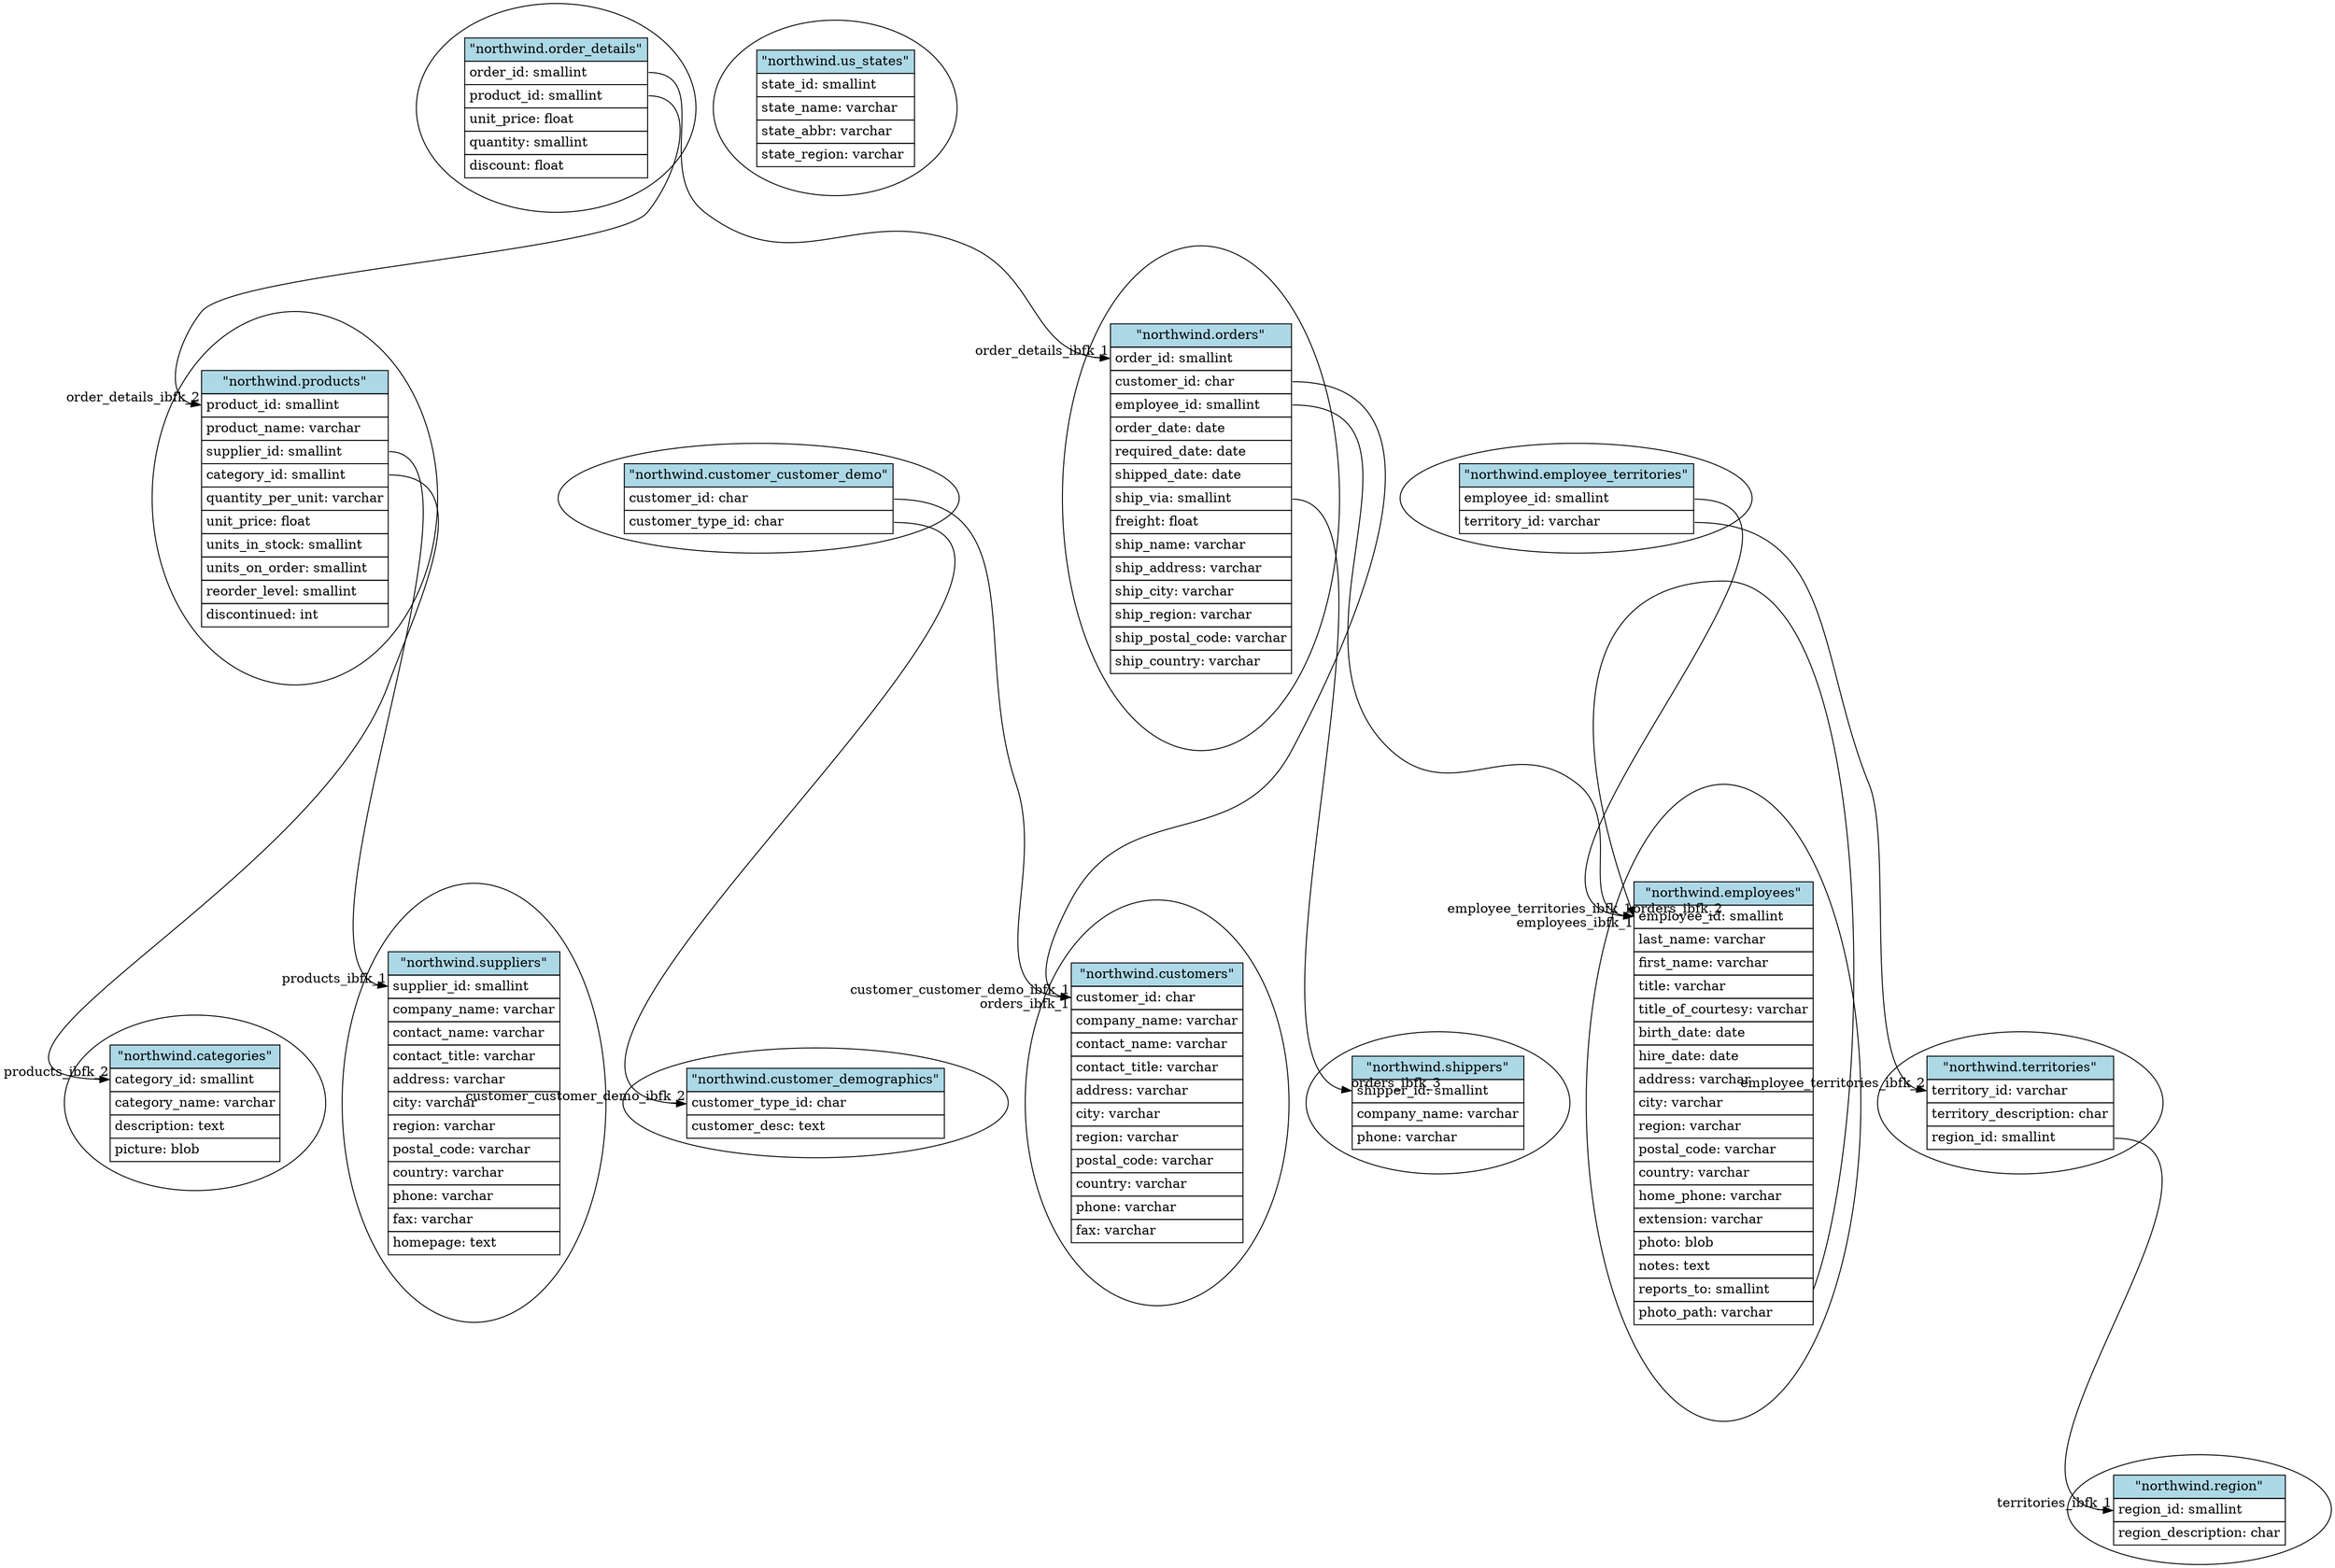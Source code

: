 // Generated by dbtpl for the northwind schema.
digraph northwind {
	// Nodes (tables)
	"northwind.categories" [ label=<
		<table border="0" cellborder="1" cellspacing="0" cellpadding="4">
		<tr><td bgcolor="lightblue">"northwind.categories"</td></tr>
		<tr><td align="left" PORT="category_id">category_id: smallint</td></tr>
		<tr><td align="left" PORT="category_name">category_name: varchar</td></tr>
		<tr><td align="left" PORT="description">description: text</td></tr>
		<tr><td align="left" PORT="picture">picture: blob</td></tr>
		</table>> ]
	
	"northwind.customer_customer_demo" [ label=<
		<table border="0" cellborder="1" cellspacing="0" cellpadding="4">
		<tr><td bgcolor="lightblue">"northwind.customer_customer_demo"</td></tr>
		<tr><td align="left" PORT="customer_id">customer_id: char</td></tr>
		<tr><td align="left" PORT="customer_type_id">customer_type_id: char</td></tr>
		</table>> ]
	
	"northwind.customer_demographics" [ label=<
		<table border="0" cellborder="1" cellspacing="0" cellpadding="4">
		<tr><td bgcolor="lightblue">"northwind.customer_demographics"</td></tr>
		<tr><td align="left" PORT="customer_type_id">customer_type_id: char</td></tr>
		<tr><td align="left" PORT="customer_desc">customer_desc: text</td></tr>
		</table>> ]
	
	"northwind.customers" [ label=<
		<table border="0" cellborder="1" cellspacing="0" cellpadding="4">
		<tr><td bgcolor="lightblue">"northwind.customers"</td></tr>
		<tr><td align="left" PORT="customer_id">customer_id: char</td></tr>
		<tr><td align="left" PORT="company_name">company_name: varchar</td></tr>
		<tr><td align="left" PORT="contact_name">contact_name: varchar</td></tr>
		<tr><td align="left" PORT="contact_title">contact_title: varchar</td></tr>
		<tr><td align="left" PORT="address">address: varchar</td></tr>
		<tr><td align="left" PORT="city">city: varchar</td></tr>
		<tr><td align="left" PORT="region">region: varchar</td></tr>
		<tr><td align="left" PORT="postal_code">postal_code: varchar</td></tr>
		<tr><td align="left" PORT="country">country: varchar</td></tr>
		<tr><td align="left" PORT="phone">phone: varchar</td></tr>
		<tr><td align="left" PORT="fax">fax: varchar</td></tr>
		</table>> ]
	
	"northwind.employee_territories" [ label=<
		<table border="0" cellborder="1" cellspacing="0" cellpadding="4">
		<tr><td bgcolor="lightblue">"northwind.employee_territories"</td></tr>
		<tr><td align="left" PORT="employee_id">employee_id: smallint</td></tr>
		<tr><td align="left" PORT="territory_id">territory_id: varchar</td></tr>
		</table>> ]
	
	"northwind.employees" [ label=<
		<table border="0" cellborder="1" cellspacing="0" cellpadding="4">
		<tr><td bgcolor="lightblue">"northwind.employees"</td></tr>
		<tr><td align="left" PORT="employee_id">employee_id: smallint</td></tr>
		<tr><td align="left" PORT="last_name">last_name: varchar</td></tr>
		<tr><td align="left" PORT="first_name">first_name: varchar</td></tr>
		<tr><td align="left" PORT="title">title: varchar</td></tr>
		<tr><td align="left" PORT="title_of_courtesy">title_of_courtesy: varchar</td></tr>
		<tr><td align="left" PORT="birth_date">birth_date: date</td></tr>
		<tr><td align="left" PORT="hire_date">hire_date: date</td></tr>
		<tr><td align="left" PORT="address">address: varchar</td></tr>
		<tr><td align="left" PORT="city">city: varchar</td></tr>
		<tr><td align="left" PORT="region">region: varchar</td></tr>
		<tr><td align="left" PORT="postal_code">postal_code: varchar</td></tr>
		<tr><td align="left" PORT="country">country: varchar</td></tr>
		<tr><td align="left" PORT="home_phone">home_phone: varchar</td></tr>
		<tr><td align="left" PORT="extension">extension: varchar</td></tr>
		<tr><td align="left" PORT="photo">photo: blob</td></tr>
		<tr><td align="left" PORT="notes">notes: text</td></tr>
		<tr><td align="left" PORT="reports_to">reports_to: smallint</td></tr>
		<tr><td align="left" PORT="photo_path">photo_path: varchar</td></tr>
		</table>> ]
	
	"northwind.order_details" [ label=<
		<table border="0" cellborder="1" cellspacing="0" cellpadding="4">
		<tr><td bgcolor="lightblue">"northwind.order_details"</td></tr>
		<tr><td align="left" PORT="order_id">order_id: smallint</td></tr>
		<tr><td align="left" PORT="product_id">product_id: smallint</td></tr>
		<tr><td align="left" PORT="unit_price">unit_price: float</td></tr>
		<tr><td align="left" PORT="quantity">quantity: smallint</td></tr>
		<tr><td align="left" PORT="discount">discount: float</td></tr>
		</table>> ]
	
	"northwind.orders" [ label=<
		<table border="0" cellborder="1" cellspacing="0" cellpadding="4">
		<tr><td bgcolor="lightblue">"northwind.orders"</td></tr>
		<tr><td align="left" PORT="order_id">order_id: smallint</td></tr>
		<tr><td align="left" PORT="customer_id">customer_id: char</td></tr>
		<tr><td align="left" PORT="employee_id">employee_id: smallint</td></tr>
		<tr><td align="left" PORT="order_date">order_date: date</td></tr>
		<tr><td align="left" PORT="required_date">required_date: date</td></tr>
		<tr><td align="left" PORT="shipped_date">shipped_date: date</td></tr>
		<tr><td align="left" PORT="ship_via">ship_via: smallint</td></tr>
		<tr><td align="left" PORT="freight">freight: float</td></tr>
		<tr><td align="left" PORT="ship_name">ship_name: varchar</td></tr>
		<tr><td align="left" PORT="ship_address">ship_address: varchar</td></tr>
		<tr><td align="left" PORT="ship_city">ship_city: varchar</td></tr>
		<tr><td align="left" PORT="ship_region">ship_region: varchar</td></tr>
		<tr><td align="left" PORT="ship_postal_code">ship_postal_code: varchar</td></tr>
		<tr><td align="left" PORT="ship_country">ship_country: varchar</td></tr>
		</table>> ]
	
	"northwind.products" [ label=<
		<table border="0" cellborder="1" cellspacing="0" cellpadding="4">
		<tr><td bgcolor="lightblue">"northwind.products"</td></tr>
		<tr><td align="left" PORT="product_id">product_id: smallint</td></tr>
		<tr><td align="left" PORT="product_name">product_name: varchar</td></tr>
		<tr><td align="left" PORT="supplier_id">supplier_id: smallint</td></tr>
		<tr><td align="left" PORT="category_id">category_id: smallint</td></tr>
		<tr><td align="left" PORT="quantity_per_unit">quantity_per_unit: varchar</td></tr>
		<tr><td align="left" PORT="unit_price">unit_price: float</td></tr>
		<tr><td align="left" PORT="units_in_stock">units_in_stock: smallint</td></tr>
		<tr><td align="left" PORT="units_on_order">units_on_order: smallint</td></tr>
		<tr><td align="left" PORT="reorder_level">reorder_level: smallint</td></tr>
		<tr><td align="left" PORT="discontinued">discontinued: int</td></tr>
		</table>> ]
	
	"northwind.region" [ label=<
		<table border="0" cellborder="1" cellspacing="0" cellpadding="4">
		<tr><td bgcolor="lightblue">"northwind.region"</td></tr>
		<tr><td align="left" PORT="region_id">region_id: smallint</td></tr>
		<tr><td align="left" PORT="region_description">region_description: char</td></tr>
		</table>> ]
	
	"northwind.shippers" [ label=<
		<table border="0" cellborder="1" cellspacing="0" cellpadding="4">
		<tr><td bgcolor="lightblue">"northwind.shippers"</td></tr>
		<tr><td align="left" PORT="shipper_id">shipper_id: smallint</td></tr>
		<tr><td align="left" PORT="company_name">company_name: varchar</td></tr>
		<tr><td align="left" PORT="phone">phone: varchar</td></tr>
		</table>> ]
	
	"northwind.suppliers" [ label=<
		<table border="0" cellborder="1" cellspacing="0" cellpadding="4">
		<tr><td bgcolor="lightblue">"northwind.suppliers"</td></tr>
		<tr><td align="left" PORT="supplier_id">supplier_id: smallint</td></tr>
		<tr><td align="left" PORT="company_name">company_name: varchar</td></tr>
		<tr><td align="left" PORT="contact_name">contact_name: varchar</td></tr>
		<tr><td align="left" PORT="contact_title">contact_title: varchar</td></tr>
		<tr><td align="left" PORT="address">address: varchar</td></tr>
		<tr><td align="left" PORT="city">city: varchar</td></tr>
		<tr><td align="left" PORT="region">region: varchar</td></tr>
		<tr><td align="left" PORT="postal_code">postal_code: varchar</td></tr>
		<tr><td align="left" PORT="country">country: varchar</td></tr>
		<tr><td align="left" PORT="phone">phone: varchar</td></tr>
		<tr><td align="left" PORT="fax">fax: varchar</td></tr>
		<tr><td align="left" PORT="homepage">homepage: text</td></tr>
		</table>> ]
	
	"northwind.territories" [ label=<
		<table border="0" cellborder="1" cellspacing="0" cellpadding="4">
		<tr><td bgcolor="lightblue">"northwind.territories"</td></tr>
		<tr><td align="left" PORT="territory_id">territory_id: varchar</td></tr>
		<tr><td align="left" PORT="territory_description">territory_description: char</td></tr>
		<tr><td align="left" PORT="region_id">region_id: smallint</td></tr>
		</table>> ]
	
	"northwind.us_states" [ label=<
		<table border="0" cellborder="1" cellspacing="0" cellpadding="4">
		<tr><td bgcolor="lightblue">"northwind.us_states"</td></tr>
		<tr><td align="left" PORT="state_id">state_id: smallint</td></tr>
		<tr><td align="left" PORT="state_name">state_name: varchar</td></tr>
		<tr><td align="left" PORT="state_abbr">state_abbr: varchar</td></tr>
		<tr><td align="left" PORT="state_region">state_region: varchar</td></tr>
		</table>> ]
	
	"northwind.customer_customer_demo":"customer_id":e -> "northwind.customers":"customer_id":w [
		headlabel="customer_customer_demo_ibfk_1"]
	"northwind.customer_customer_demo":"customer_type_id":e -> "northwind.customer_demographics":"customer_type_id":w [
		headlabel="customer_customer_demo_ibfk_2"]
	"northwind.employee_territories":"employee_id":e -> "northwind.employees":"employee_id":w [
		headlabel="employee_territories_ibfk_1"]
	"northwind.employee_territories":"territory_id":e -> "northwind.territories":"territory_id":w [
		headlabel="employee_territories_ibfk_2"]
	"northwind.employees":"reports_to":e -> "northwind.employees":"employee_id":w [
		headlabel="employees_ibfk_1"]
	"northwind.order_details":"order_id":e -> "northwind.orders":"order_id":w [
		headlabel="order_details_ibfk_1"]
	"northwind.order_details":"product_id":e -> "northwind.products":"product_id":w [
		headlabel="order_details_ibfk_2"]
	"northwind.orders":"customer_id":e -> "northwind.customers":"customer_id":w [
		headlabel="orders_ibfk_1"]
	"northwind.orders":"employee_id":e -> "northwind.employees":"employee_id":w [
		headlabel="orders_ibfk_2"]
	"northwind.orders":"ship_via":e -> "northwind.shippers":"shipper_id":w [
		headlabel="orders_ibfk_3"]
	"northwind.products":"supplier_id":e -> "northwind.suppliers":"supplier_id":w [
		headlabel="products_ibfk_1"]
	"northwind.products":"category_id":e -> "northwind.categories":"category_id":w [
		headlabel="products_ibfk_2"]
	"northwind.territories":"region_id":e -> "northwind.region":"region_id":w [
		headlabel="territories_ibfk_1"]
}
